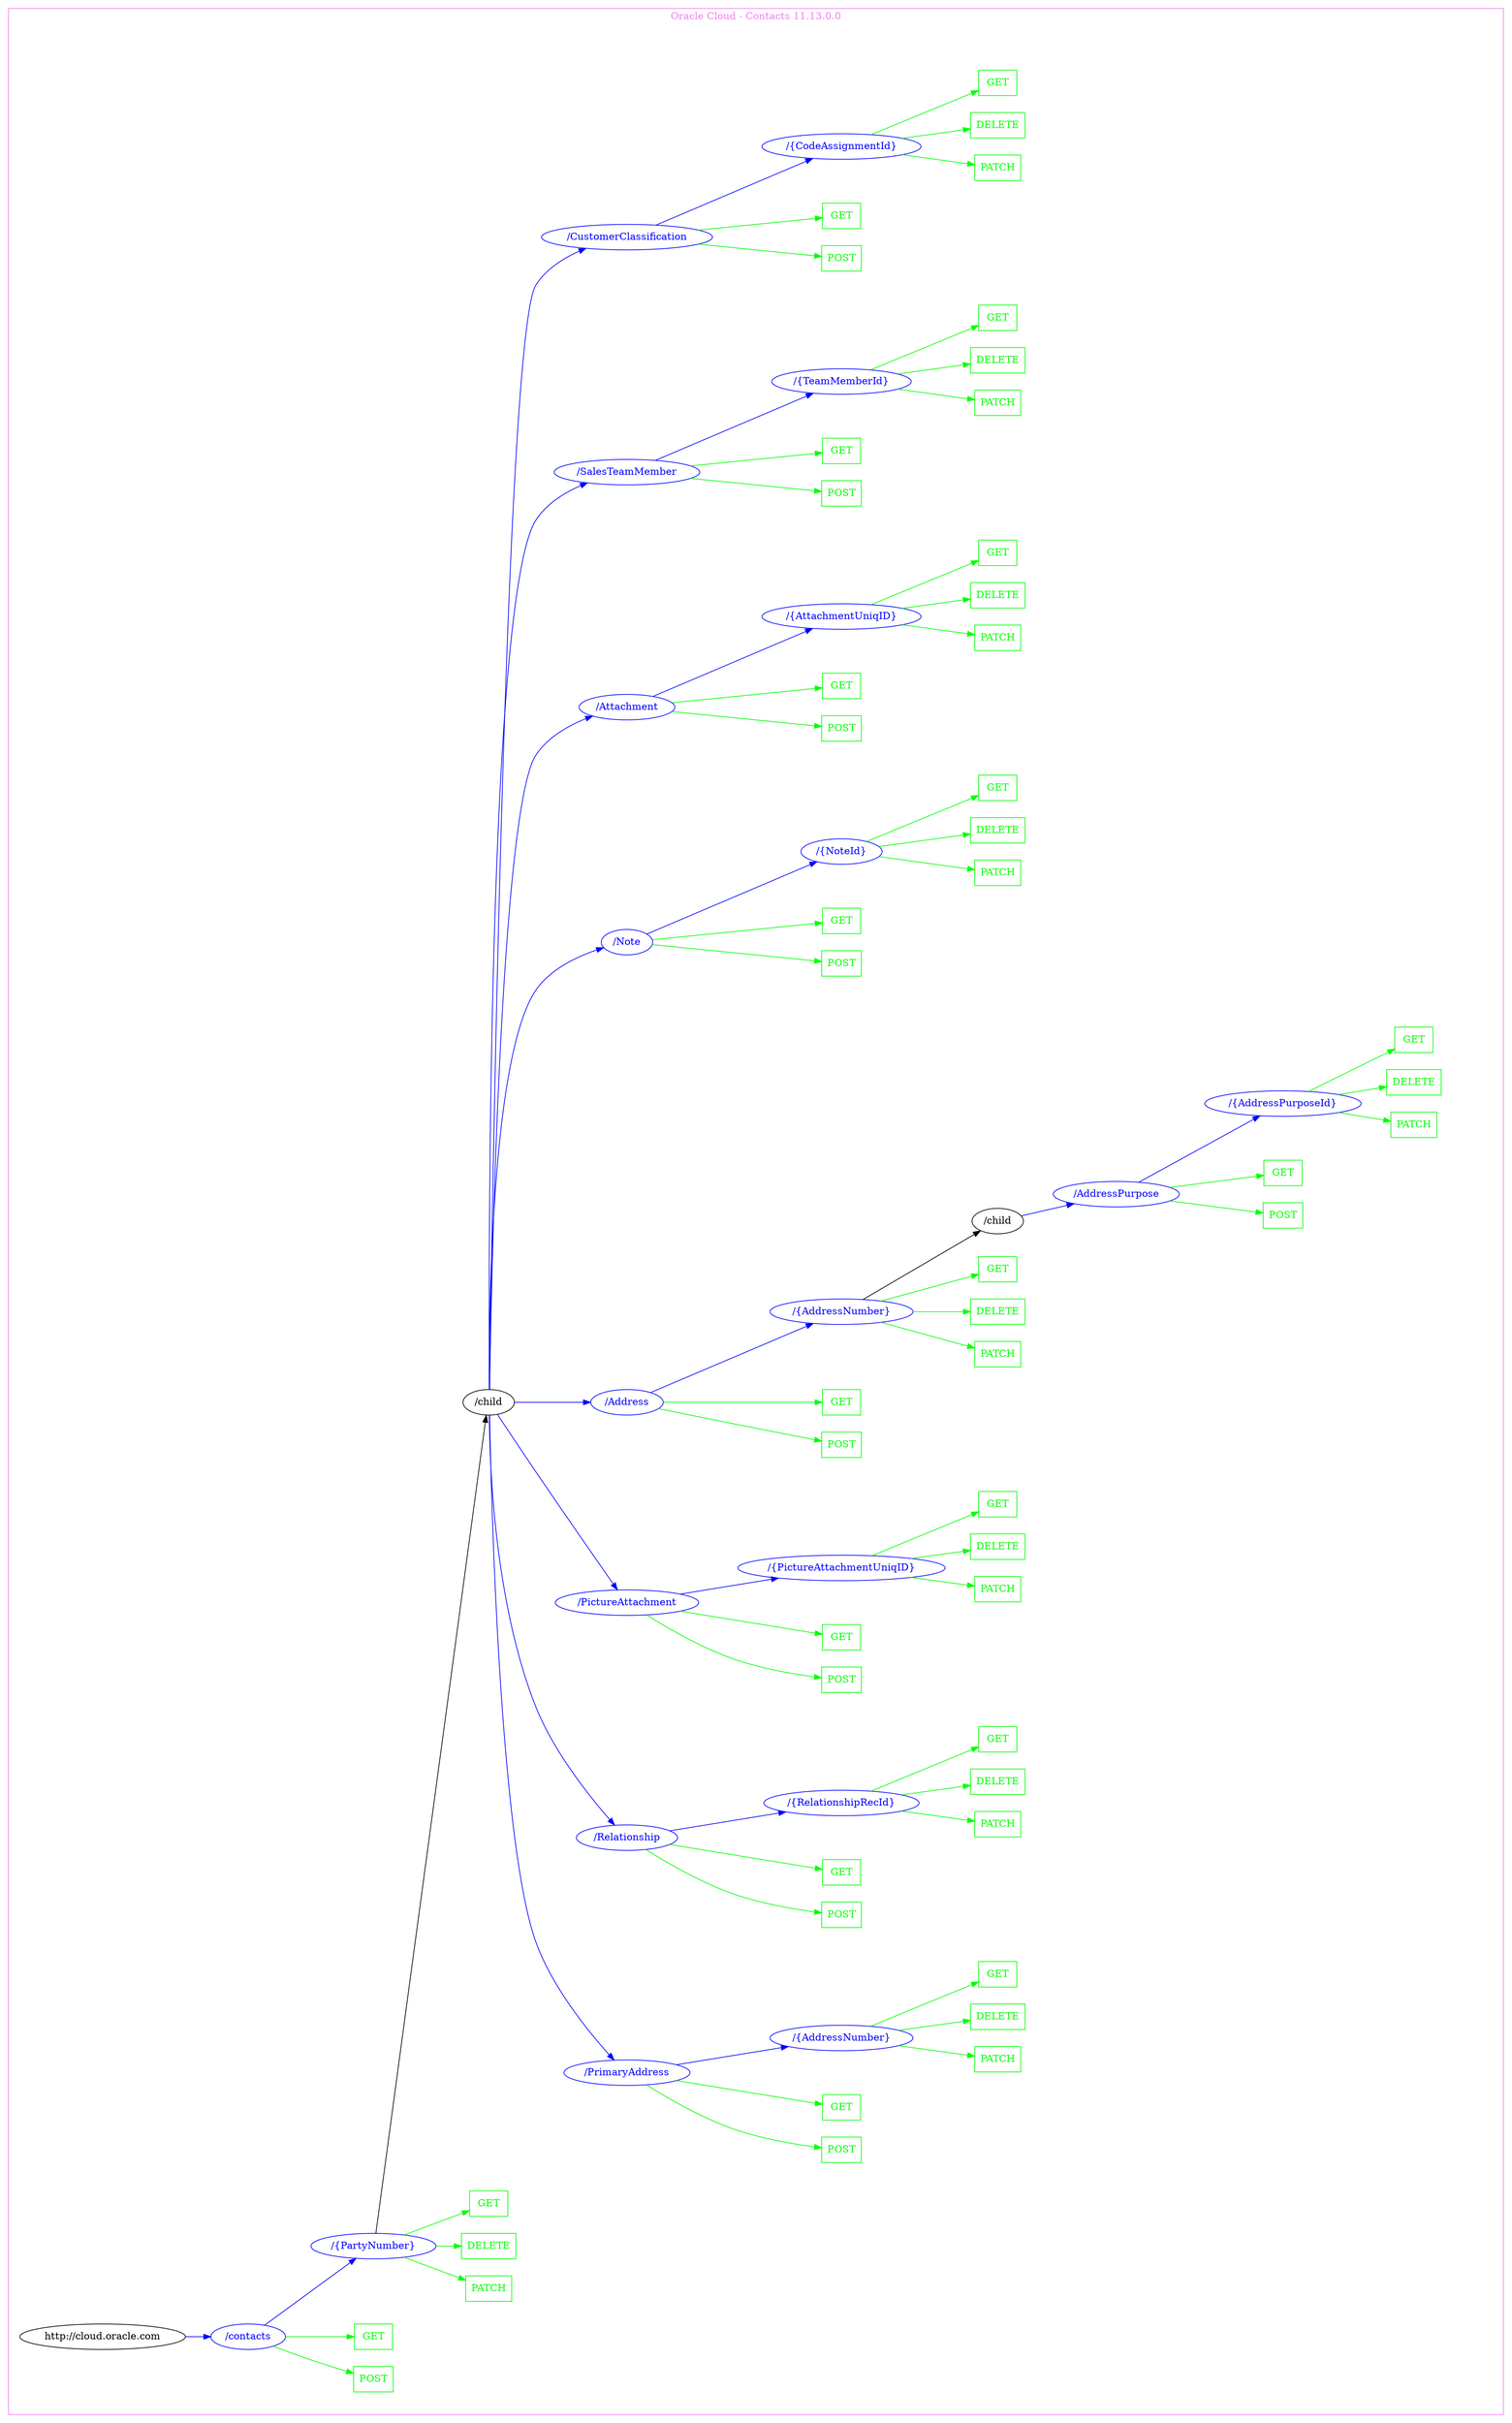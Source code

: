digraph Cloud_Computing_REST_API {
rankdir="LR";
subgraph cluster_0 {
label="Oracle Cloud - Contacts 11.13.0.0"
color=violet
fontcolor=violet
subgraph cluster_1 {
label=""
color=white
fontcolor=white
node1 [label="http://cloud.oracle.com", shape="ellipse", color="black", fontcolor="black"]
node1 -> node2 [color="blue", fontcolor="blue"]
subgraph cluster_2 {
label=""
color=white
fontcolor=white
node2 [label="/contacts", shape="ellipse", color="blue", fontcolor="blue"]
node2 -> node3 [color="green", fontcolor="green"]
subgraph cluster_3 {
label=""
color=white
fontcolor=white
node3 [label="POST", shape="box", color="green", fontcolor="green"]
}
node2 -> node4 [color="green", fontcolor="green"]
subgraph cluster_4 {
label=""
color=white
fontcolor=white
node4 [label="GET", shape="box", color="green", fontcolor="green"]
}
node2 -> node5 [color="blue", fontcolor="blue"]
subgraph cluster_5 {
label=""
color=white
fontcolor=white
node5 [label="/{PartyNumber}", shape="ellipse", color="blue", fontcolor="blue"]
node5 -> node6 [color="green", fontcolor="green"]
subgraph cluster_6 {
label=""
color=white
fontcolor=white
node6 [label="PATCH", shape="box", color="green", fontcolor="green"]
}
node5 -> node7 [color="green", fontcolor="green"]
subgraph cluster_7 {
label=""
color=white
fontcolor=white
node7 [label="DELETE", shape="box", color="green", fontcolor="green"]
}
node5 -> node8 [color="green", fontcolor="green"]
subgraph cluster_8 {
label=""
color=white
fontcolor=white
node8 [label="GET", shape="box", color="green", fontcolor="green"]
}
node5 -> node9 [color="black", fontcolor="black"]
subgraph cluster_9 {
label=""
color=white
fontcolor=white
node9 [label="/child", shape="ellipse", color="black", fontcolor="black"]
node9 -> node10 [color="blue", fontcolor="blue"]
subgraph cluster_10 {
label=""
color=white
fontcolor=white
node10 [label="/PrimaryAddress", shape="ellipse", color="blue", fontcolor="blue"]
node10 -> node11 [color="green", fontcolor="green"]
subgraph cluster_11 {
label=""
color=white
fontcolor=white
node11 [label="POST", shape="box", color="green", fontcolor="green"]
}
node10 -> node12 [color="green", fontcolor="green"]
subgraph cluster_12 {
label=""
color=white
fontcolor=white
node12 [label="GET", shape="box", color="green", fontcolor="green"]
}
node10 -> node13 [color="blue", fontcolor="blue"]
subgraph cluster_13 {
label=""
color=white
fontcolor=white
node13 [label="/{AddressNumber}", shape="ellipse", color="blue", fontcolor="blue"]
node13 -> node14 [color="green", fontcolor="green"]
subgraph cluster_14 {
label=""
color=white
fontcolor=white
node14 [label="PATCH", shape="box", color="green", fontcolor="green"]
}
node13 -> node15 [color="green", fontcolor="green"]
subgraph cluster_15 {
label=""
color=white
fontcolor=white
node15 [label="DELETE", shape="box", color="green", fontcolor="green"]
}
node13 -> node16 [color="green", fontcolor="green"]
subgraph cluster_16 {
label=""
color=white
fontcolor=white
node16 [label="GET", shape="box", color="green", fontcolor="green"]
}
}
}
node9 -> node17 [color="blue", fontcolor="blue"]
subgraph cluster_17 {
label=""
color=white
fontcolor=white
node17 [label="/Relationship", shape="ellipse", color="blue", fontcolor="blue"]
node17 -> node18 [color="green", fontcolor="green"]
subgraph cluster_18 {
label=""
color=white
fontcolor=white
node18 [label="POST", shape="box", color="green", fontcolor="green"]
}
node17 -> node19 [color="green", fontcolor="green"]
subgraph cluster_19 {
label=""
color=white
fontcolor=white
node19 [label="GET", shape="box", color="green", fontcolor="green"]
}
node17 -> node20 [color="blue", fontcolor="blue"]
subgraph cluster_20 {
label=""
color=white
fontcolor=white
node20 [label="/{RelationshipRecId}", shape="ellipse", color="blue", fontcolor="blue"]
node20 -> node21 [color="green", fontcolor="green"]
subgraph cluster_21 {
label=""
color=white
fontcolor=white
node21 [label="PATCH", shape="box", color="green", fontcolor="green"]
}
node20 -> node22 [color="green", fontcolor="green"]
subgraph cluster_22 {
label=""
color=white
fontcolor=white
node22 [label="DELETE", shape="box", color="green", fontcolor="green"]
}
node20 -> node23 [color="green", fontcolor="green"]
subgraph cluster_23 {
label=""
color=white
fontcolor=white
node23 [label="GET", shape="box", color="green", fontcolor="green"]
}
}
}
node9 -> node24 [color="blue", fontcolor="blue"]
subgraph cluster_24 {
label=""
color=white
fontcolor=white
node24 [label="/PictureAttachment", shape="ellipse", color="blue", fontcolor="blue"]
node24 -> node25 [color="green", fontcolor="green"]
subgraph cluster_25 {
label=""
color=white
fontcolor=white
node25 [label="POST", shape="box", color="green", fontcolor="green"]
}
node24 -> node26 [color="green", fontcolor="green"]
subgraph cluster_26 {
label=""
color=white
fontcolor=white
node26 [label="GET", shape="box", color="green", fontcolor="green"]
}
node24 -> node27 [color="blue", fontcolor="blue"]
subgraph cluster_27 {
label=""
color=white
fontcolor=white
node27 [label="/{PictureAttachmentUniqID}", shape="ellipse", color="blue", fontcolor="blue"]
node27 -> node28 [color="green", fontcolor="green"]
subgraph cluster_28 {
label=""
color=white
fontcolor=white
node28 [label="PATCH", shape="box", color="green", fontcolor="green"]
}
node27 -> node29 [color="green", fontcolor="green"]
subgraph cluster_29 {
label=""
color=white
fontcolor=white
node29 [label="DELETE", shape="box", color="green", fontcolor="green"]
}
node27 -> node30 [color="green", fontcolor="green"]
subgraph cluster_30 {
label=""
color=white
fontcolor=white
node30 [label="GET", shape="box", color="green", fontcolor="green"]
}
}
}
node9 -> node31 [color="blue", fontcolor="blue"]
subgraph cluster_31 {
label=""
color=white
fontcolor=white
node31 [label="/Address", shape="ellipse", color="blue", fontcolor="blue"]
node31 -> node32 [color="green", fontcolor="green"]
subgraph cluster_32 {
label=""
color=white
fontcolor=white
node32 [label="POST", shape="box", color="green", fontcolor="green"]
}
node31 -> node33 [color="green", fontcolor="green"]
subgraph cluster_33 {
label=""
color=white
fontcolor=white
node33 [label="GET", shape="box", color="green", fontcolor="green"]
}
node31 -> node34 [color="blue", fontcolor="blue"]
subgraph cluster_34 {
label=""
color=white
fontcolor=white
node34 [label="/{AddressNumber}", shape="ellipse", color="blue", fontcolor="blue"]
node34 -> node35 [color="green", fontcolor="green"]
subgraph cluster_35 {
label=""
color=white
fontcolor=white
node35 [label="PATCH", shape="box", color="green", fontcolor="green"]
}
node34 -> node36 [color="green", fontcolor="green"]
subgraph cluster_36 {
label=""
color=white
fontcolor=white
node36 [label="DELETE", shape="box", color="green", fontcolor="green"]
}
node34 -> node37 [color="green", fontcolor="green"]
subgraph cluster_37 {
label=""
color=white
fontcolor=white
node37 [label="GET", shape="box", color="green", fontcolor="green"]
}
node34 -> node38 [color="black", fontcolor="black"]
subgraph cluster_38 {
label=""
color=white
fontcolor=white
node38 [label="/child", shape="ellipse", color="black", fontcolor="black"]
node38 -> node39 [color="blue", fontcolor="blue"]
subgraph cluster_39 {
label=""
color=white
fontcolor=white
node39 [label="/AddressPurpose", shape="ellipse", color="blue", fontcolor="blue"]
node39 -> node40 [color="green", fontcolor="green"]
subgraph cluster_40 {
label=""
color=white
fontcolor=white
node40 [label="POST", shape="box", color="green", fontcolor="green"]
}
node39 -> node41 [color="green", fontcolor="green"]
subgraph cluster_41 {
label=""
color=white
fontcolor=white
node41 [label="GET", shape="box", color="green", fontcolor="green"]
}
node39 -> node42 [color="blue", fontcolor="blue"]
subgraph cluster_42 {
label=""
color=white
fontcolor=white
node42 [label="/{AddressPurposeId}", shape="ellipse", color="blue", fontcolor="blue"]
node42 -> node43 [color="green", fontcolor="green"]
subgraph cluster_43 {
label=""
color=white
fontcolor=white
node43 [label="PATCH", shape="box", color="green", fontcolor="green"]
}
node42 -> node44 [color="green", fontcolor="green"]
subgraph cluster_44 {
label=""
color=white
fontcolor=white
node44 [label="DELETE", shape="box", color="green", fontcolor="green"]
}
node42 -> node45 [color="green", fontcolor="green"]
subgraph cluster_45 {
label=""
color=white
fontcolor=white
node45 [label="GET", shape="box", color="green", fontcolor="green"]
}
}
}
}
}
}
node9 -> node46 [color="blue", fontcolor="blue"]
subgraph cluster_46 {
label=""
color=white
fontcolor=white
node46 [label="/Note", shape="ellipse", color="blue", fontcolor="blue"]
node46 -> node47 [color="green", fontcolor="green"]
subgraph cluster_47 {
label=""
color=white
fontcolor=white
node47 [label="POST", shape="box", color="green", fontcolor="green"]
}
node46 -> node48 [color="green", fontcolor="green"]
subgraph cluster_48 {
label=""
color=white
fontcolor=white
node48 [label="GET", shape="box", color="green", fontcolor="green"]
}
node46 -> node49 [color="blue", fontcolor="blue"]
subgraph cluster_49 {
label=""
color=white
fontcolor=white
node49 [label="/{NoteId}", shape="ellipse", color="blue", fontcolor="blue"]
node49 -> node50 [color="green", fontcolor="green"]
subgraph cluster_50 {
label=""
color=white
fontcolor=white
node50 [label="PATCH", shape="box", color="green", fontcolor="green"]
}
node49 -> node51 [color="green", fontcolor="green"]
subgraph cluster_51 {
label=""
color=white
fontcolor=white
node51 [label="DELETE", shape="box", color="green", fontcolor="green"]
}
node49 -> node52 [color="green", fontcolor="green"]
subgraph cluster_52 {
label=""
color=white
fontcolor=white
node52 [label="GET", shape="box", color="green", fontcolor="green"]
}
}
}
node9 -> node53 [color="blue", fontcolor="blue"]
subgraph cluster_53 {
label=""
color=white
fontcolor=white
node53 [label="/Attachment", shape="ellipse", color="blue", fontcolor="blue"]
node53 -> node54 [color="green", fontcolor="green"]
subgraph cluster_54 {
label=""
color=white
fontcolor=white
node54 [label="POST", shape="box", color="green", fontcolor="green"]
}
node53 -> node55 [color="green", fontcolor="green"]
subgraph cluster_55 {
label=""
color=white
fontcolor=white
node55 [label="GET", shape="box", color="green", fontcolor="green"]
}
node53 -> node56 [color="blue", fontcolor="blue"]
subgraph cluster_56 {
label=""
color=white
fontcolor=white
node56 [label="/{AttachmentUniqID}", shape="ellipse", color="blue", fontcolor="blue"]
node56 -> node57 [color="green", fontcolor="green"]
subgraph cluster_57 {
label=""
color=white
fontcolor=white
node57 [label="PATCH", shape="box", color="green", fontcolor="green"]
}
node56 -> node58 [color="green", fontcolor="green"]
subgraph cluster_58 {
label=""
color=white
fontcolor=white
node58 [label="DELETE", shape="box", color="green", fontcolor="green"]
}
node56 -> node59 [color="green", fontcolor="green"]
subgraph cluster_59 {
label=""
color=white
fontcolor=white
node59 [label="GET", shape="box", color="green", fontcolor="green"]
}
}
}
node9 -> node60 [color="blue", fontcolor="blue"]
subgraph cluster_60 {
label=""
color=white
fontcolor=white
node60 [label="/SalesTeamMember", shape="ellipse", color="blue", fontcolor="blue"]
node60 -> node61 [color="green", fontcolor="green"]
subgraph cluster_61 {
label=""
color=white
fontcolor=white
node61 [label="POST", shape="box", color="green", fontcolor="green"]
}
node60 -> node62 [color="green", fontcolor="green"]
subgraph cluster_62 {
label=""
color=white
fontcolor=white
node62 [label="GET", shape="box", color="green", fontcolor="green"]
}
node60 -> node63 [color="blue", fontcolor="blue"]
subgraph cluster_63 {
label=""
color=white
fontcolor=white
node63 [label="/{TeamMemberId}", shape="ellipse", color="blue", fontcolor="blue"]
node63 -> node64 [color="green", fontcolor="green"]
subgraph cluster_64 {
label=""
color=white
fontcolor=white
node64 [label="PATCH", shape="box", color="green", fontcolor="green"]
}
node63 -> node65 [color="green", fontcolor="green"]
subgraph cluster_65 {
label=""
color=white
fontcolor=white
node65 [label="DELETE", shape="box", color="green", fontcolor="green"]
}
node63 -> node66 [color="green", fontcolor="green"]
subgraph cluster_66 {
label=""
color=white
fontcolor=white
node66 [label="GET", shape="box", color="green", fontcolor="green"]
}
}
}
node9 -> node67 [color="blue", fontcolor="blue"]
subgraph cluster_67 {
label=""
color=white
fontcolor=white
node67 [label="/CustomerClassification", shape="ellipse", color="blue", fontcolor="blue"]
node67 -> node68 [color="green", fontcolor="green"]
subgraph cluster_68 {
label=""
color=white
fontcolor=white
node68 [label="POST", shape="box", color="green", fontcolor="green"]
}
node67 -> node69 [color="green", fontcolor="green"]
subgraph cluster_69 {
label=""
color=white
fontcolor=white
node69 [label="GET", shape="box", color="green", fontcolor="green"]
}
node67 -> node70 [color="blue", fontcolor="blue"]
subgraph cluster_70 {
label=""
color=white
fontcolor=white
node70 [label="/{CodeAssignmentId}", shape="ellipse", color="blue", fontcolor="blue"]
node70 -> node71 [color="green", fontcolor="green"]
subgraph cluster_71 {
label=""
color=white
fontcolor=white
node71 [label="PATCH", shape="box", color="green", fontcolor="green"]
}
node70 -> node72 [color="green", fontcolor="green"]
subgraph cluster_72 {
label=""
color=white
fontcolor=white
node72 [label="DELETE", shape="box", color="green", fontcolor="green"]
}
node70 -> node73 [color="green", fontcolor="green"]
subgraph cluster_73 {
label=""
color=white
fontcolor=white
node73 [label="GET", shape="box", color="green", fontcolor="green"]
}
}
}
}
}
}
}
}
}
